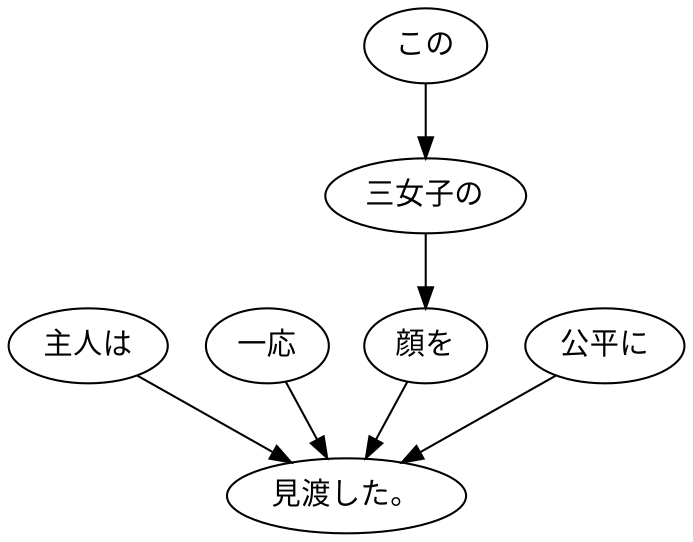 digraph graph6594 {
	node0 [label="主人は"];
	node1 [label="一応"];
	node2 [label="この"];
	node3 [label="三女子の"];
	node4 [label="顔を"];
	node5 [label="公平に"];
	node6 [label="見渡した。"];
	node0 -> node6;
	node1 -> node6;
	node2 -> node3;
	node3 -> node4;
	node4 -> node6;
	node5 -> node6;
}
